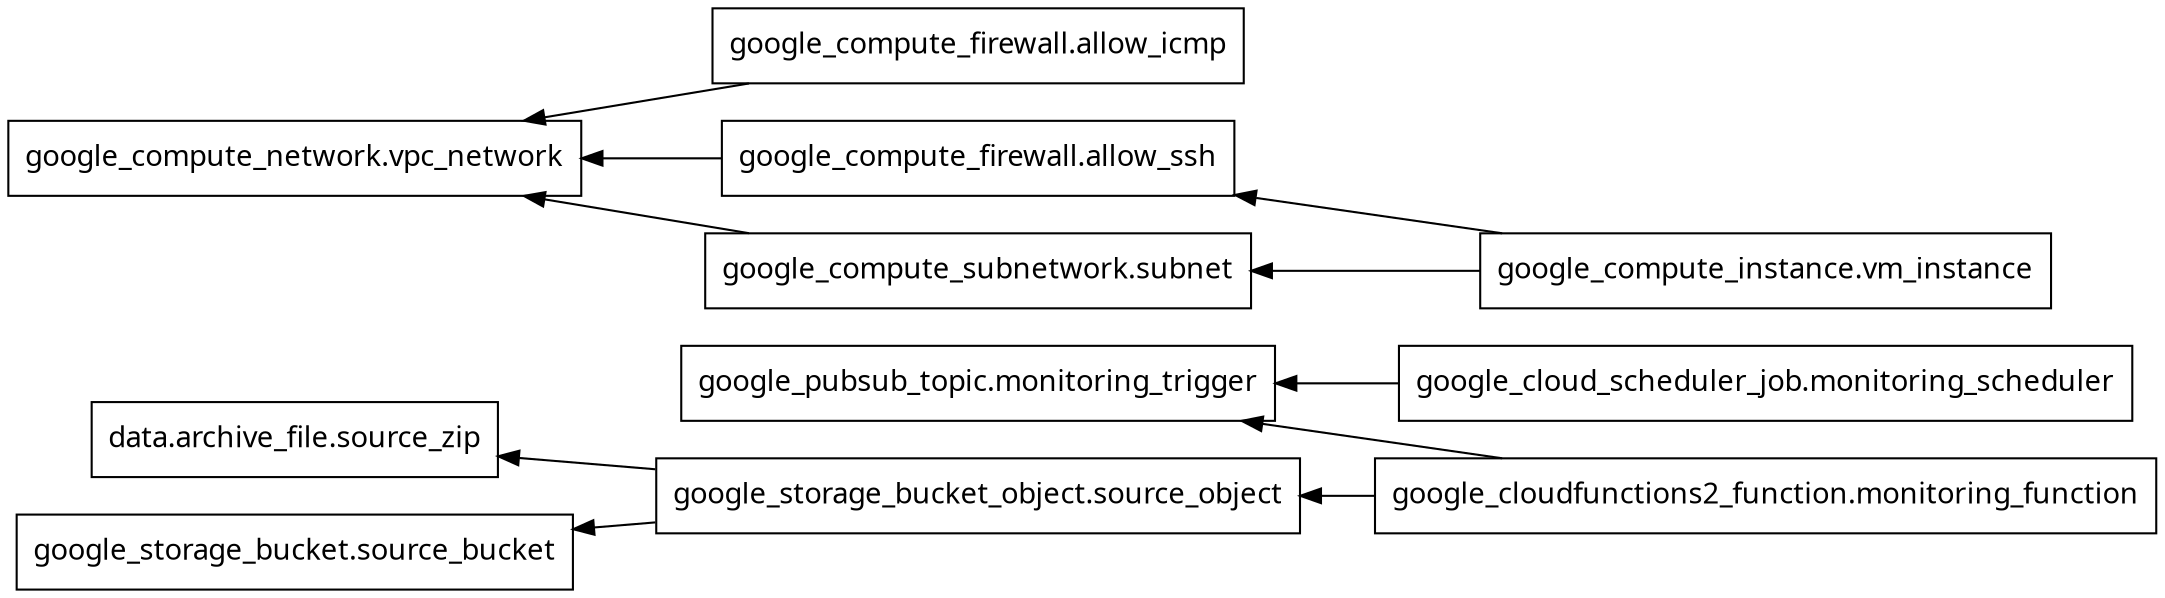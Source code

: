 digraph G {
  rankdir = "RL";
  node [shape = rect, fontname = "sans-serif"];
  "data.archive_file.source_zip" [label="data.archive_file.source_zip"];
  "google_cloud_scheduler_job.monitoring_scheduler" [label="google_cloud_scheduler_job.monitoring_scheduler"];
  "google_cloudfunctions2_function.monitoring_function" [label="google_cloudfunctions2_function.monitoring_function"];
  "google_compute_firewall.allow_icmp" [label="google_compute_firewall.allow_icmp"];
  "google_compute_firewall.allow_ssh" [label="google_compute_firewall.allow_ssh"];
  "google_compute_instance.vm_instance" [label="google_compute_instance.vm_instance"];
  "google_compute_network.vpc_network" [label="google_compute_network.vpc_network"];
  "google_compute_subnetwork.subnet" [label="google_compute_subnetwork.subnet"];
  "google_pubsub_topic.monitoring_trigger" [label="google_pubsub_topic.monitoring_trigger"];
  "google_storage_bucket.source_bucket" [label="google_storage_bucket.source_bucket"];
  "google_storage_bucket_object.source_object" [label="google_storage_bucket_object.source_object"];
  "google_cloud_scheduler_job.monitoring_scheduler" -> "google_pubsub_topic.monitoring_trigger";
  "google_cloudfunctions2_function.monitoring_function" -> "google_pubsub_topic.monitoring_trigger";
  "google_cloudfunctions2_function.monitoring_function" -> "google_storage_bucket_object.source_object";
  "google_compute_firewall.allow_icmp" -> "google_compute_network.vpc_network";
  "google_compute_firewall.allow_ssh" -> "google_compute_network.vpc_network";
  "google_compute_instance.vm_instance" -> "google_compute_firewall.allow_ssh";
  "google_compute_instance.vm_instance" -> "google_compute_subnetwork.subnet";
  "google_compute_subnetwork.subnet" -> "google_compute_network.vpc_network";
  "google_storage_bucket_object.source_object" -> "data.archive_file.source_zip";
  "google_storage_bucket_object.source_object" -> "google_storage_bucket.source_bucket";
}
